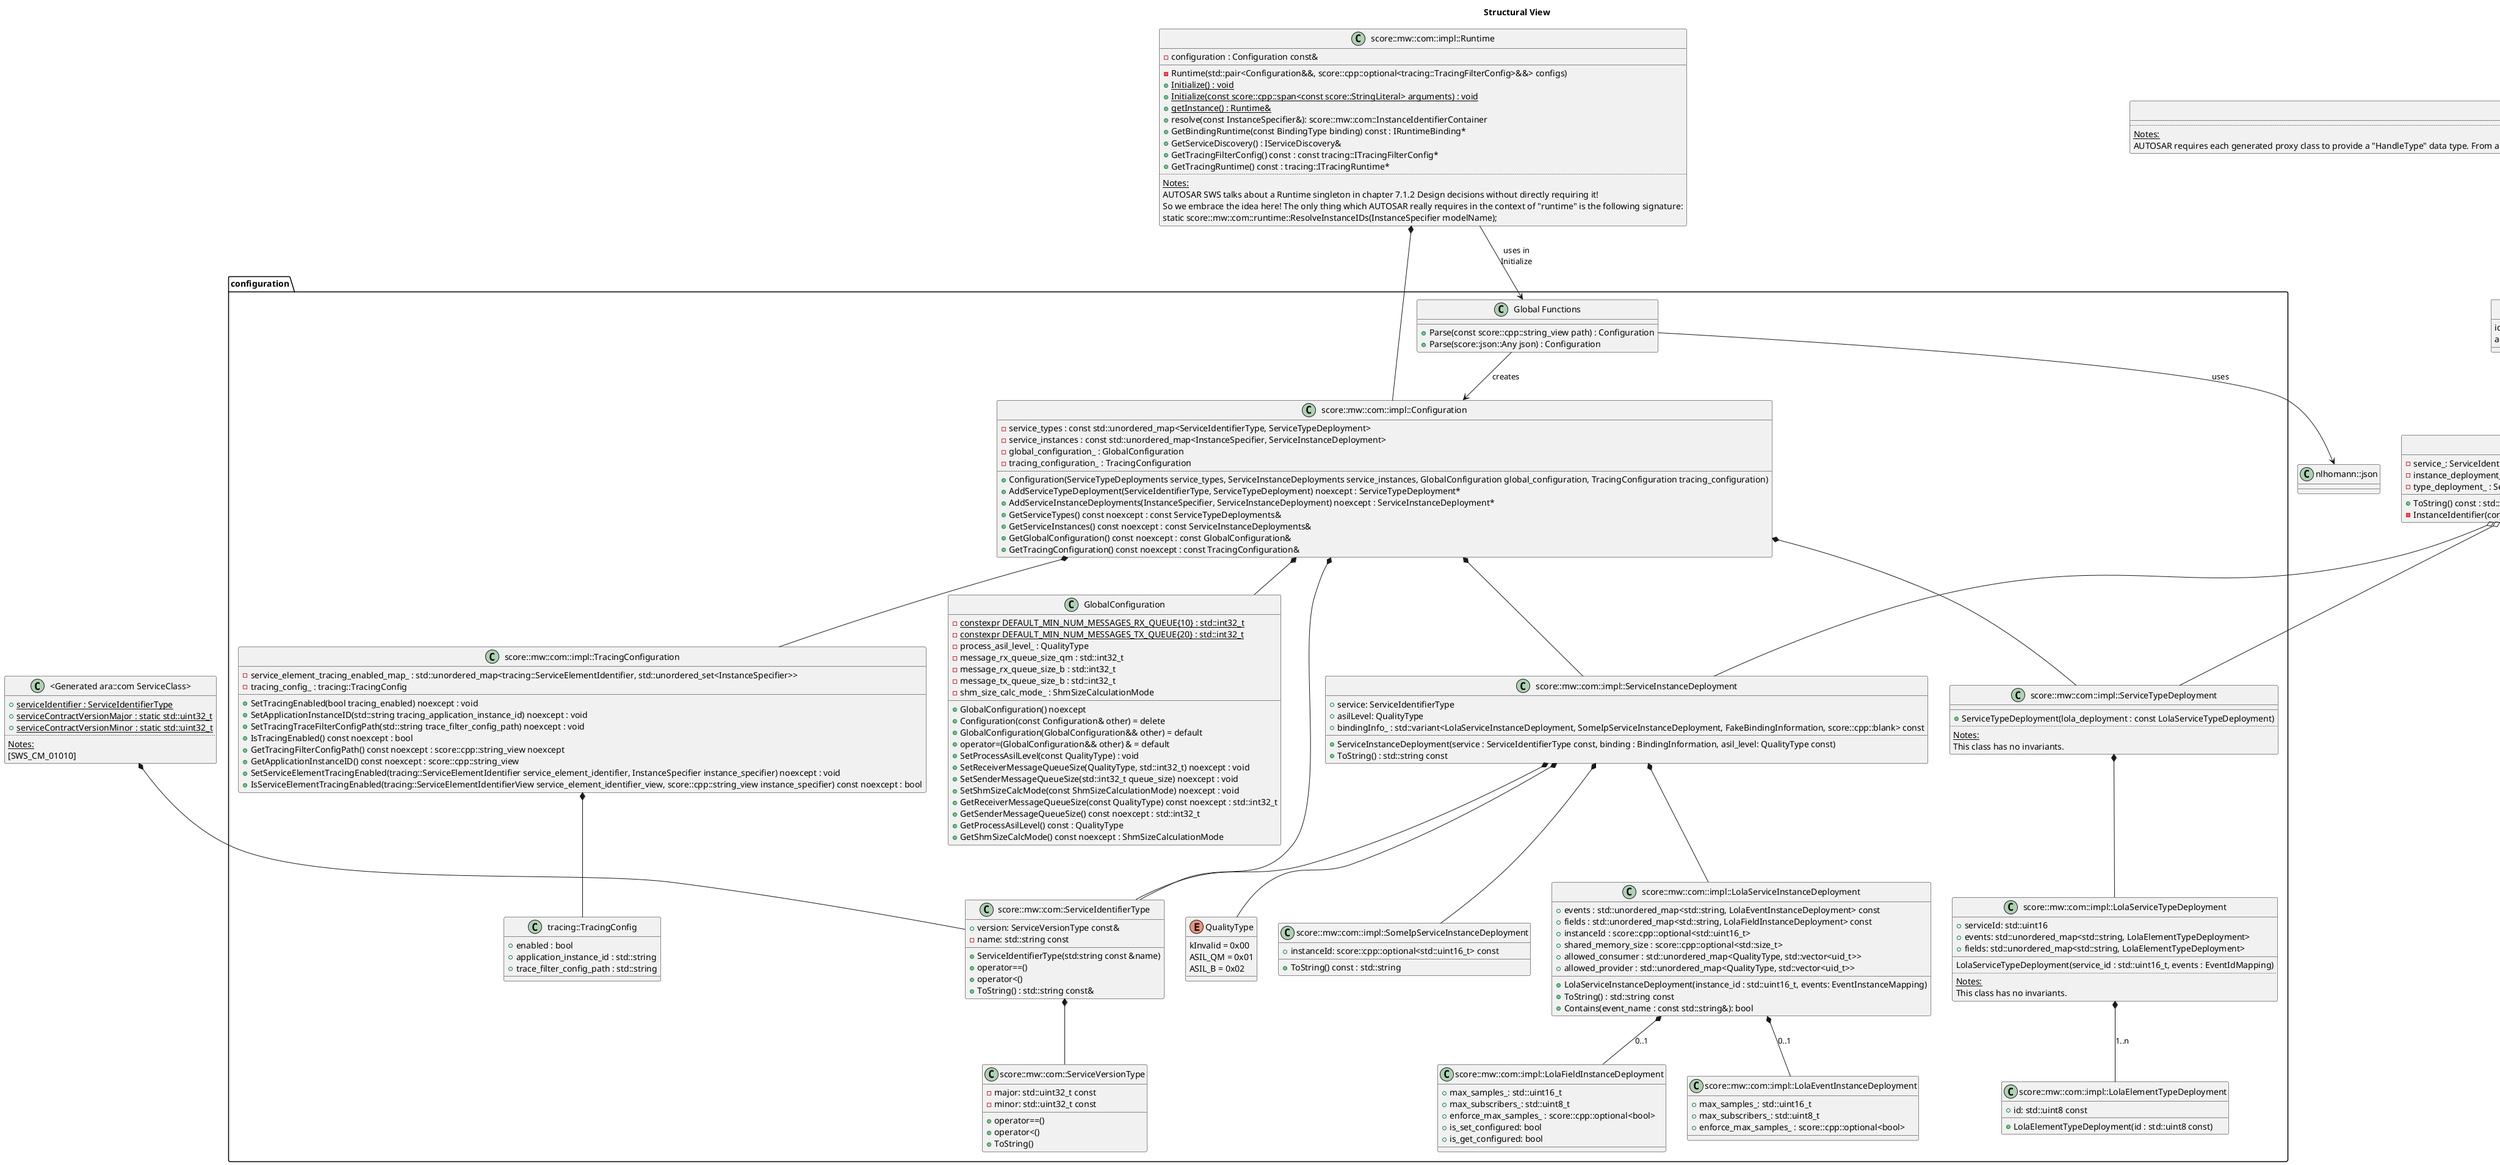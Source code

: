@startuml
title "Structural View"

package "configuration" {

  enum QualityType {
    kInvalid = 0x00
    ASIL_QM = 0x01
    ASIL_B = 0x02
  }

  class "score::mw::com::ServiceVersionType" {
    - major: std::uint32_t const
    - minor: std::uint32_t const
    + operator==()
    + operator<()
    + ToString()
  }

  class "score::mw::com::ServiceIdentifierType" {
    + version: ServiceVersionType const&
    - name: std::string const
    + ServiceIdentifierType(std:string const &name)
    + operator==()
    + operator<()
    + ToString() : std::string const&
  }

  class "score::mw::com::impl::SomeIpServiceInstanceDeployment" {
    + instanceId: score::cpp::optional<std::uint16_t> const
    + ToString() const : std::string
  }

  class "score::mw::com::impl::LolaServiceInstanceDeployment" {
    + events : std::unordered_map<std::string, LolaEventInstanceDeployment> const
    + fields : std::unordered_map<std::string, LolaFieldInstanceDeployment> const
    + instanceId : score::cpp::optional<std::uint16_t>
    + shared_memory_size : score::cpp::optional<std::size_t>
    + allowed_consumer : std::unordered_map<QualityType, std::vector<uid_t>>
    + allowed_provider : std::unordered_map<QualityType, std::vector<uid_t>>
    + LolaServiceInstanceDeployment(instance_id : std::uint16_t, events: EventInstanceMapping)
    + ToString() : std::string const
    + Contains(event_name : const std::string&): bool
  }

  class "score::mw::com::impl::ServiceInstanceDeployment" {
    + service: ServiceIdentifierType
    + asilLevel: QualityType
    + bindingInfo_ : std::variant<LolaServiceInstanceDeployment, SomeIpServiceInstanceDeployment, FakeBindingInformation, score::cpp::blank> const
    + ServiceInstanceDeployment(service : ServiceIdentifierType const, binding : BindingInformation, asil_level: QualityType const)
    + ToString() : std::string const
  }

  class "score::mw::com::impl::LolaEventInstanceDeployment" {
    + max_samples_: std::uint16_t
    + max_subscribers_: std::uint8_t
    + enforce_max_samples_ : score::cpp::optional<bool>
  }

  class "score::mw::com::impl::LolaFieldInstanceDeployment" {
    + max_samples_: std::uint16_t
    + max_subscribers_: std::uint8_t
    + enforce_max_samples_ : score::cpp::optional<bool>
    + is_set_configured: bool
    + is_get_configured: bool
  }

  class "score::mw::com::impl::Configuration" {
    - service_types : const std::unordered_map<ServiceIdentifierType, ServiceTypeDeployment>
    - service_instances : const std::unordered_map<InstanceSpecifier, ServiceInstanceDeployment>
    - global_configuration_ : GlobalConfiguration
    - tracing_configuration_ : TracingConfiguration
    + Configuration(ServiceTypeDeployments service_types, ServiceInstanceDeployments service_instances, GlobalConfiguration global_configuration, TracingConfiguration tracing_configuration)
    + AddServiceTypeDeployment(ServiceIdentifierType, ServiceTypeDeployment) noexcept : ServiceTypeDeployment* 
    + AddServiceInstanceDeployments(InstanceSpecifier, ServiceInstanceDeployment) noexcept : ServiceInstanceDeployment* 
    + GetServiceTypes() const noexcept : const ServiceTypeDeployments& 
    + GetServiceInstances() const noexcept : const ServiceInstanceDeployments&
    + GetGlobalConfiguration() const noexcept : const GlobalConfiguration&
    + GetTracingConfiguration() const noexcept : const TracingConfiguration&
  }

  class "score::mw::com::impl::LolaServiceTypeDeployment" {
    + serviceId: std::uint16
    + events: std::unordered_map<std::string, LolaElementTypeDeployment>
    + fields: std::unordered_map<std::string, LolaElementTypeDeployment>
    __
    LolaServiceTypeDeployment(service_id : std::uint16_t, events : EventIdMapping)
    ..
    <u>Notes:</u>
    This class has no invariants.
  }

  class "score::mw::com::impl::LolaElementTypeDeployment" {
    + id: std::uint8 const
    + LolaElementTypeDeployment(id : std::uint8 const) 
  }

  class "score::mw::com::impl::ServiceTypeDeployment" {
    __
    + ServiceTypeDeployment(lola_deployment : const LolaServiceTypeDeployment)
    ..
    <u>Notes:</u>
    This class has no invariants.
  }

  class "score::mw::com::impl::TracingConfiguration" {
    + SetTracingEnabled(bool tracing_enabled) noexcept : void 
    + SetApplicationInstanceID(std::string tracing_application_instance_id) noexcept : void
    + SetTracingTraceFilterConfigPath(std::string trace_filter_config_path) noexcept : void
    + IsTracingEnabled() const noexcept : bool
    + GetTracingFilterConfigPath() const noexcept : score::cpp::string_view noexcept
    + GetApplicationInstanceID() const noexcept : score::cpp::string_view
    + SetServiceElementTracingEnabled(tracing::ServiceElementIdentifier service_element_identifier, InstanceSpecifier instance_specifier) noexcept : void
    + IsServiceElementTracingEnabled(tracing::ServiceElementIdentifierView service_element_identifier_view, score::cpp::string_view instance_specifier) const noexcept : bool
    - service_element_tracing_enabled_map_ : std::unordered_map<tracing::ServiceElementIdentifier, std::unordered_set<InstanceSpecifier>>
    - tracing_config_ : tracing::TracingConfig 
  }

  class "tracing::TracingConfig" {
    + enabled : bool
    + application_instance_id : std::string
    + trace_filter_config_path : std::string
  }

  class "GlobalConfiguration" {
    {static} - constexpr DEFAULT_MIN_NUM_MESSAGES_RX_QUEUE{10} : std::int32_t
    {static} - constexpr DEFAULT_MIN_NUM_MESSAGES_TX_QUEUE{20} : std::int32_t
    + GlobalConfiguration() noexcept
    + Configuration(const Configuration& other) = delete
    + GlobalConfiguration(GlobalConfiguration&& other) = default
    + operator=(GlobalConfiguration&& other) & = default
    + SetProcessAsilLevel(const QualityType) : void
    + SetReceiverMessageQueueSize(QualityType, std::int32_t) noexcept : void
    + SetSenderMessageQueueSize(std::int32_t queue_size) noexcept : void
    + SetShmSizeCalcMode(const ShmSizeCalculationMode) noexcept : void
    + GetReceiverMessageQueueSize(const QualityType) const noexcept : std::int32_t 
    + GetSenderMessageQueueSize() const noexcept : std::int32_t
    + GetProcessAsilLevel() const : QualityType
    + GetShmSizeCalcMode() const noexcept : ShmSizeCalculationMode
    - process_asil_level_ : QualityType 
    - message_rx_queue_size_qm : std::int32_t
    - message_rx_queue_size_b : std::int32_t 
    - message_tx_queue_size_b : std::int32_t
    - shm_size_calc_mode_ : ShmSizeCalculationMode
  }

  class "Global Functions" {
    + Parse(const score::cpp::string_view path) : Configuration
    + Parse(score::json::Any json) : Configuration
  }

}

class "score::mw::com::InstanceIdentifier" {
  + ToString() const : std::string_view
  - InstanceIdentifier(const ServiceInstanceDeployment&, const ServiceTypeDeployment&)
  - service_: ServiceIdentifierType* const
  - instance_deployment_: ServiceInstanceDeployment* const
  - type_deployment_ : ServiceTypeDeployment* const
}

class "score::mw::com::impl::HandleType" {
  identifier: score::mw::com::InstanceIdentifier
  additionalInformation: std::variant<>
}

class "<Proxy>::HandleType" {
  ..
  <u>Notes:</u>
  AUTOSAR requires each generated proxy class to provide a "HandleType" data type. From an instance of such a type, a proxy instance shall be constructible and afterwards being able to communicate with the service instance.
}

class "<Generated ara::com ServiceClass>" {
  {static} + serviceIdentifier : ServiceIdentifierType
  {static} + serviceContractVersionMajor : static std::uint32_t
  {static} + serviceContractVersionMinor : static std::uint32_t
  ..
  <u>Notes:</u>
  [SWS_CM_01010]
}

class "nlhomann::json" {
}

class "score::mw::com::impl::Runtime" {
  - configuration : Configuration const&
  __
  - Runtime(std::pair<Configuration&&, score::cpp::optional<tracing::TracingFilterConfig>&&> configs)
  {static} + Initialize() : void
  {static} + Initialize(const score::cpp::span<const score::StringLiteral> arguments) : void
  {static} + getInstance() : Runtime&
  + resolve(const InstanceSpecifier&): score::mw::com::InstanceIdentifierContainer
  + GetBindingRuntime(const BindingType binding) const : IRuntimeBinding*
  + GetServiceDiscovery() : IServiceDiscovery&
  + GetTracingFilterConfig() const : const tracing::ITracingFilterConfig*
  + GetTracingRuntime() const : tracing::ITracingRuntime*
  ..
  <u>Notes:</u>
  AUTOSAR SWS talks about a Runtime singleton in chapter 7.1.2 Design decisions without directly requiring it!
  So we embrace the idea here! The only thing which AUTOSAR really requires in the context of "runtime" is the following signature:
  static score::mw::com::runtime::ResolveInstanceIDs(InstanceSpecifier modelName);
}

"score::mw::com::impl::HandleType" o-- "score::mw::com::InstanceIdentifier"
"score::mw::com::ServiceIdentifierType" *-- "score::mw::com::ServiceVersionType"
"score::mw::com::impl::ServiceInstanceDeployment" *-- "QualityType"
"score::mw::com::impl::ServiceInstanceDeployment" *-- "score::mw::com::ServiceIdentifierType"
"score::mw::com::impl::ServiceInstanceDeployment" *-- "score::mw::com::impl::LolaServiceInstanceDeployment"
"score::mw::com::impl::ServiceInstanceDeployment" *-- "score::mw::com::impl::SomeIpServiceInstanceDeployment"
"score::mw::com::impl::LolaServiceInstanceDeployment" *-- "score::mw::com::impl::LolaEventInstanceDeployment" : 0..1
"score::mw::com::impl::LolaServiceInstanceDeployment" *-- "score::mw::com::impl::LolaFieldInstanceDeployment" : 0..1
"score::mw::com::impl::Configuration" *-- "score::mw::com::ServiceIdentifierType"
"score::mw::com::impl::Configuration" *-- "score::mw::com::impl::ServiceInstanceDeployment"
"score::mw::com::impl::Configuration" *-- "GlobalConfiguration"
"score::mw::com::impl::Configuration" *-- "score::mw::com::impl::TracingConfiguration"
"score::mw::com::impl::Configuration" *-- "score::mw::com::impl::ServiceTypeDeployment"
"score::mw::com::impl::LolaServiceTypeDeployment" *-- "score::mw::com::impl::LolaElementTypeDeployment" : 1..n
"score::mw::com::impl::TracingConfiguration" *-- "tracing::TracingConfig"
"score::mw::com::impl::Runtime" *-- "score::mw::com::impl::Configuration"
"score::mw::com::InstanceIdentifier" o-- "score::mw::com::impl::ServiceInstanceDeployment"
"score::mw::com::InstanceIdentifier" o-- "score::mw::com::impl::ServiceTypeDeployment"
"<Generated ara::com ServiceClass>" *-- "score::mw::com::ServiceIdentifierType"
"score::mw::com::impl::ServiceTypeDeployment" *-- "score::mw::com::impl::LolaServiceTypeDeployment"
"<Proxy>::HandleType" --> "score::mw::com::impl::HandleType": is realized by
"Global Functions" --> "score::mw::com::impl::Configuration" : creates
"Global Functions" --> "nlhomann::json" : uses
"score::mw::com::impl::Runtime" --> "Global Functions" : uses in\nInitialize

@enduml